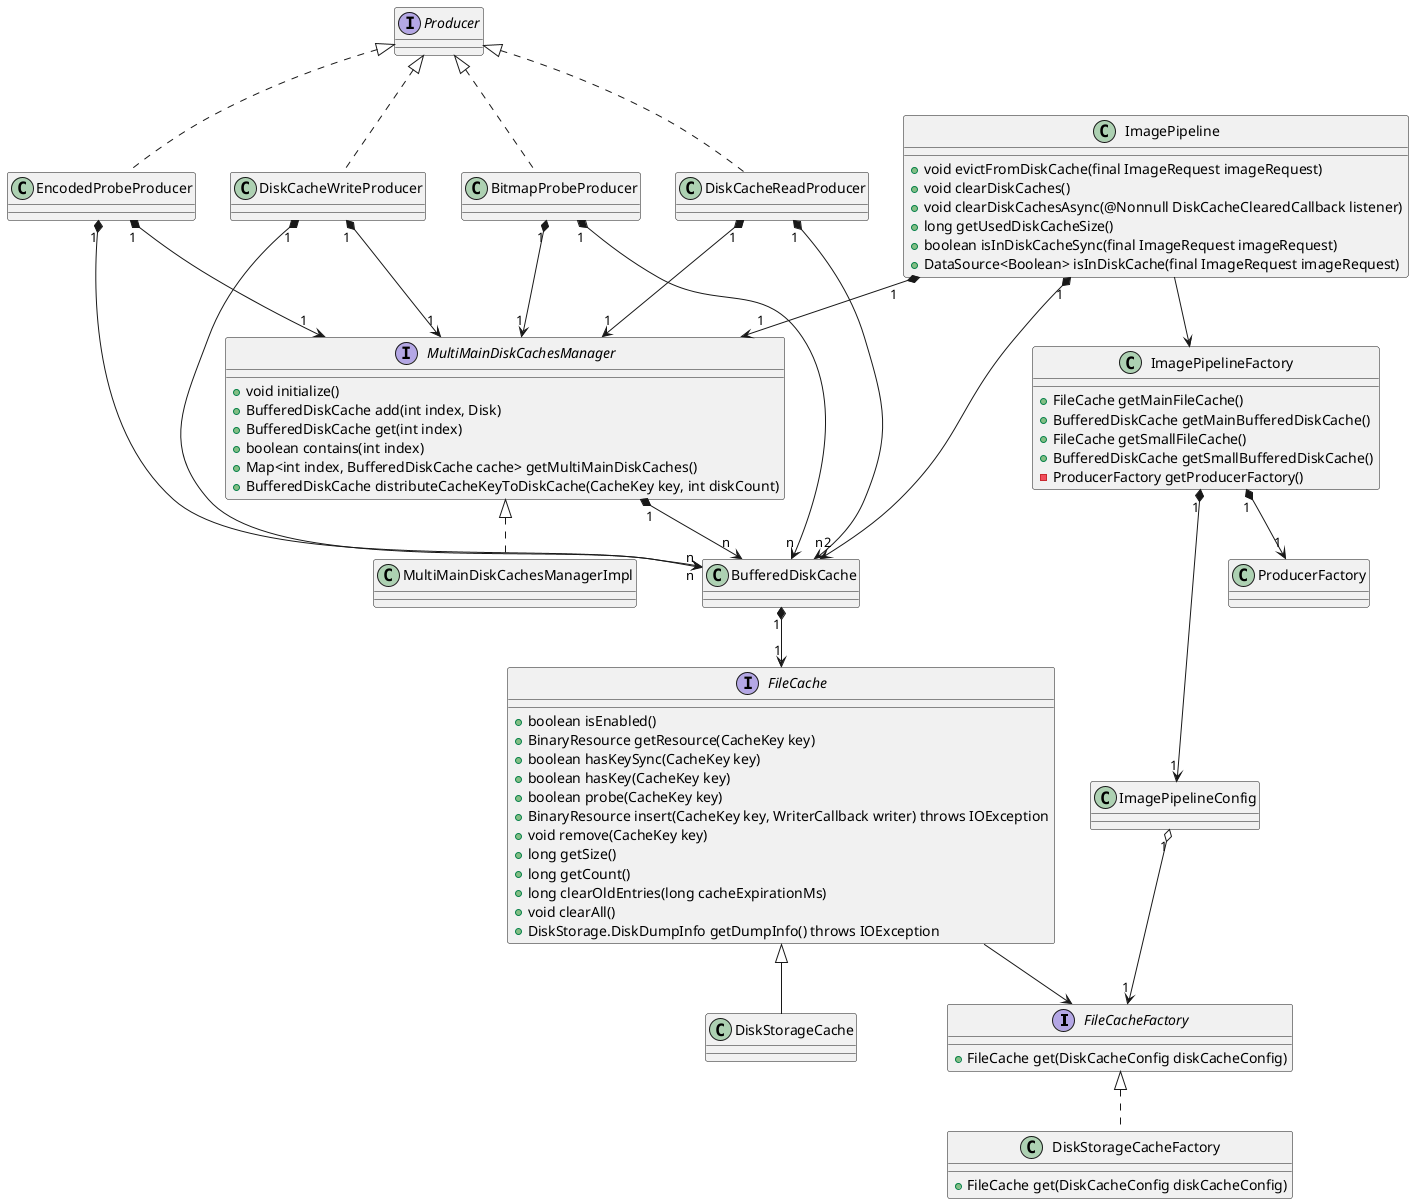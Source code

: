 @startuml
interface FileCacheFactory {
        + FileCache get(DiskCacheConfig diskCacheConfig)
}

class DiskStorageCacheFactory implements FileCacheFactory {
        + FileCache get(DiskCacheConfig diskCacheConfig)
}

class BufferedDiskCache

interface FileCache {
        + boolean isEnabled()
        + BinaryResource getResource(CacheKey key)
        + boolean hasKeySync(CacheKey key)
        + boolean hasKey(CacheKey key)
        + boolean probe(CacheKey key)
        + BinaryResource insert(CacheKey key, WriterCallback writer) throws IOException
        + void remove(CacheKey key)
        + long getSize()
        + long getCount()
        + long clearOldEntries(long cacheExpirationMs)
        + void clearAll()
        + DiskStorage.DiskDumpInfo getDumpInfo() throws IOException

}

class DiskStorageCache extends FileCache

class ImagePipelineConfig

class ImagePipelineFactory {
        + FileCache getMainFileCache()
        + BufferedDiskCache getMainBufferedDiskCache()
        + FileCache getSmallFileCache()
        + BufferedDiskCache getSmallBufferedDiskCache()
        - ProducerFactory getProducerFactory()
}

class ImagePipeline {
        + void evictFromDiskCache(final ImageRequest imageRequest)
        + void clearDiskCaches()
        + void clearDiskCachesAsync(@Nonnull DiskCacheClearedCallback listener)
        + long getUsedDiskCacheSize()
        + boolean isInDiskCacheSync(final ImageRequest imageRequest)
        + DataSource<Boolean> isInDiskCache(final ImageRequest imageRequest)

}

class DiskCacheReadProducer implements Producer
class EncodedProbeProducer implements Producer
class DiskCacheWriteProducer implements Producer
class BitmapProbeProducer implements Producer
class ProducerFactory

interface MultiMainDiskCachesManager {
        + void initialize()
        + BufferedDiskCache add(int index, Disk)
        + BufferedDiskCache get(int index)
        + boolean contains(int index)
        + Map<int index, BufferedDiskCache cache> getMultiMainDiskCaches()
        + BufferedDiskCache distributeCacheKeyToDiskCache(CacheKey key, int diskCount)
}

class MultiMainDiskCachesManagerImpl implements MultiMainDiskCachesManager {

}

DiskCacheReadProducer "1" *--> "n" BufferedDiskCache
EncodedProbeProducer "1" *--> "n" BufferedDiskCache
DiskCacheWriteProducer "1" *--> "n" BufferedDiskCache
BitmapProbeProducer "1" *--> "n" BufferedDiskCache

DiskCacheReadProducer "1" *--> "1" MultiMainDiskCachesManager
EncodedProbeProducer "1" *--> "1" MultiMainDiskCachesManager
DiskCacheWriteProducer "1" *--> "1" MultiMainDiskCachesManager
BitmapProbeProducer "1" *--> "1" MultiMainDiskCachesManager

FileCache --> FileCacheFactory
BufferedDiskCache "1" *--> "1" FileCache
ImagePipeline --> ImagePipelineFactory
ImagePipeline "1" *--> "2" BufferedDiskCache
ImagePipeline "1" *--> "1" MultiMainDiskCachesManager
MultiMainDiskCachesManager "1" *--> "n" BufferedDiskCache
ImagePipelineConfig "1" o--> "1" FileCacheFactory
ImagePipelineFactory "1" *--> "1" ImagePipelineConfig
ImagePipelineFactory "1" *--> "1" ProducerFactory
@enduml

